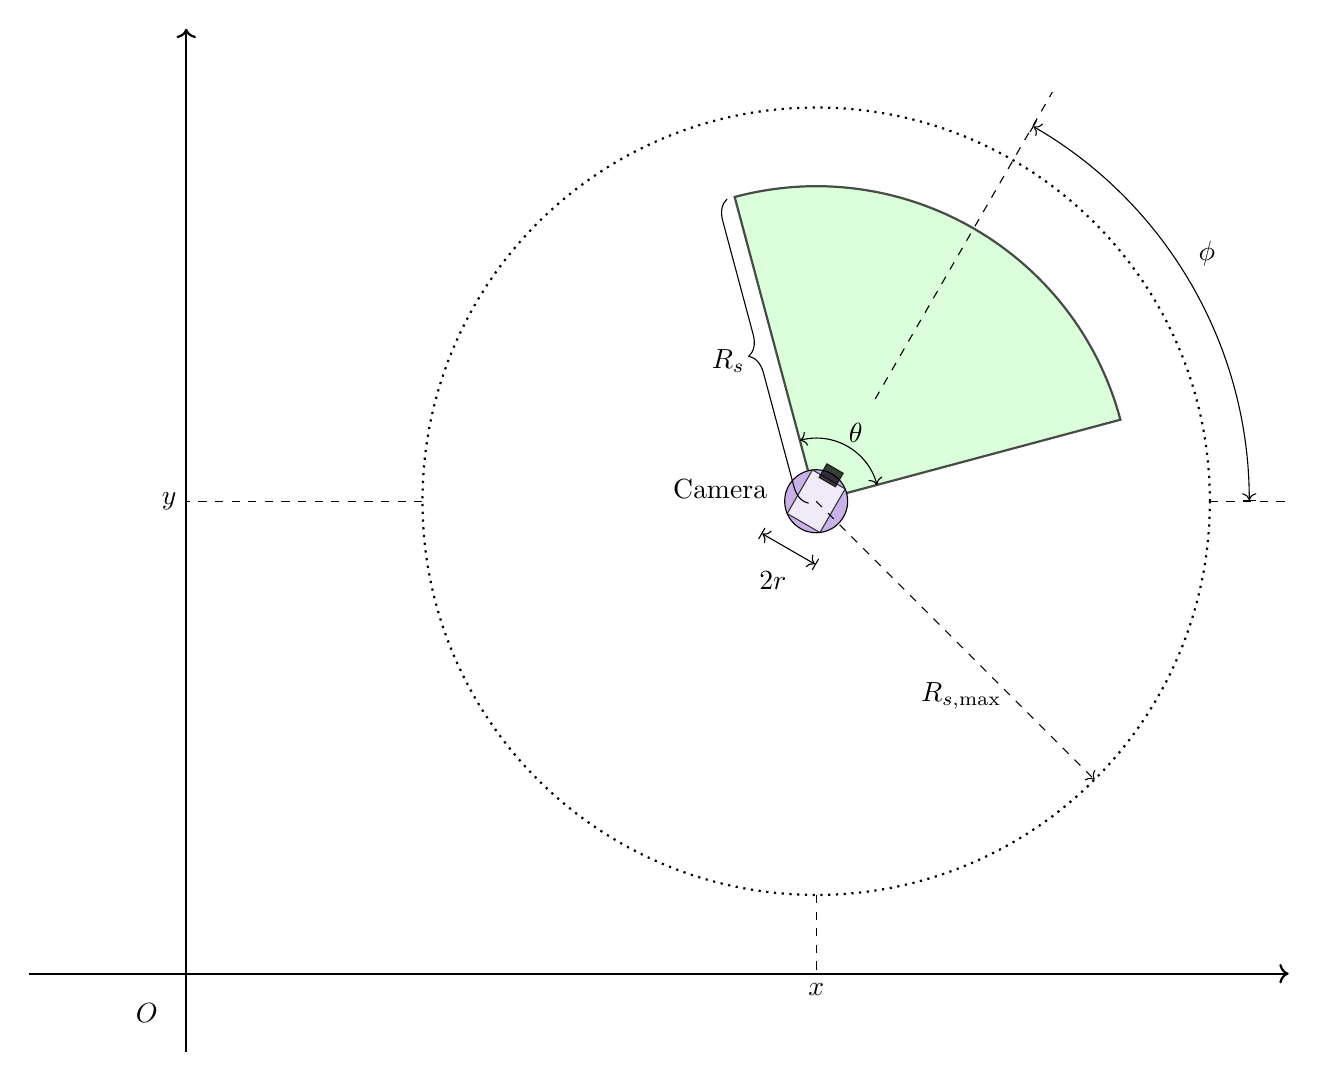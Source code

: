 \begin{tikzpicture}
  \draw[fill={white},thick,dotted] (0,0) circle(5);
  \draw[fill={green!20},opacity=0.7,thick]   (15:4) -- (0,0) -- (105:4) arc (105:15:4) -- cycle;
  \draw[fill={blue!70!red!30!}]              (0,0) circle(0.4) node[left,xshift=-0.5cm,yshift=0.15cm] {Camera};
  \draw[fill={white},opacity=0.75,rotate=60] (0.32,0.24) -- (-0.32,0.24) -- (-0.32,-0.24) -- (0.32,-0.24) -- cycle;
  \draw[fill={black},opacity=0.75,rotate=60] (0.28,0.12) -- (0.48,0.12) -- (0.48,-0.12) -- (0.28,-0.12) -- cycle;
  \draw[dashed]                              (60:1.5) -- (60:6);
  \draw[dashed]                              (5,0)    -- (6,0);
  \draw[->,thick]                            (-10,-6) -- (6,-6);
  \draw[->,thick]                            (-8,-7)  -- (-8,6);

  \draw[decorate,decoration={brace,amplitude=0.25cm,raise=0.1cm}] (0,0) -- (105:4) node[midway,xshift=-0.6cm,yshift=-0.15cm] {$R_s$};
  \draw[|<->|,rotate=-30] (-0.4,-0.7) -- (0.4,-0.7) node[midway,xshift=-0.2cm,yshift=-0.4cm] {$2 r$};
  \draw[->,dashed]        (0,0)       -- (-45:5)    node[left,pos=0.7]                       {$R_{s,\max}$};
  \draw[|<->|]            (0:5.5) arc (0:60:5.5)    node[midway,xshift=0.2cm,yshift=0.4cm]   {$\phi$};
  \draw[<->]              (15:0.8) arc (15:105:0.8) node[above,pos=0.4]                      {$\theta$};

  \node[xshift=-0.5cm,yshift=-0.5cm] at (-8,-6) {$O$};
  \draw[dashed] (0,-5) -- (0,-6) node[below] {$x$};
  \draw[dashed] (-5,0) -- (-8,0) node[left]  {$y$};
\end{tikzpicture}

